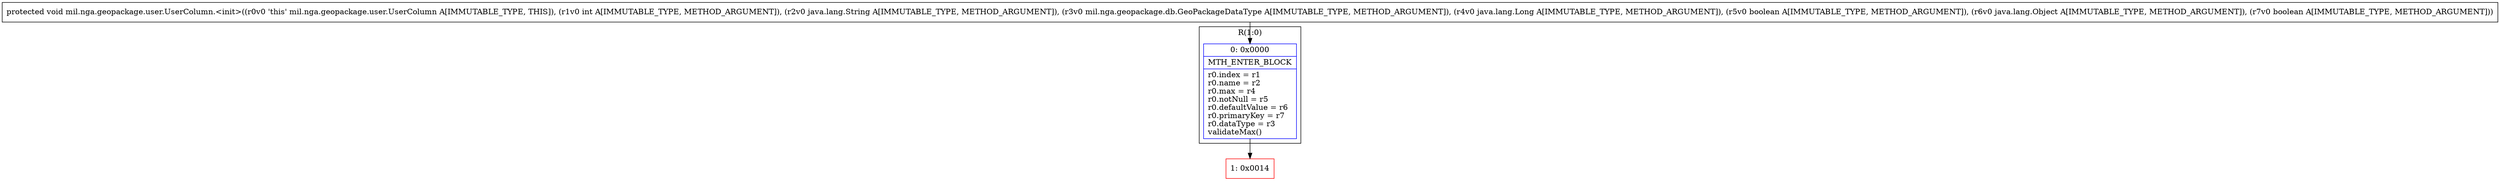 digraph "CFG formil.nga.geopackage.user.UserColumn.\<init\>(ILjava\/lang\/String;Lmil\/nga\/geopackage\/db\/GeoPackageDataType;Ljava\/lang\/Long;ZLjava\/lang\/Object;Z)V" {
subgraph cluster_Region_462252395 {
label = "R(1:0)";
node [shape=record,color=blue];
Node_0 [shape=record,label="{0\:\ 0x0000|MTH_ENTER_BLOCK\l|r0.index = r1\lr0.name = r2\lr0.max = r4\lr0.notNull = r5\lr0.defaultValue = r6\lr0.primaryKey = r7\lr0.dataType = r3\lvalidateMax()\l}"];
}
Node_1 [shape=record,color=red,label="{1\:\ 0x0014}"];
MethodNode[shape=record,label="{protected void mil.nga.geopackage.user.UserColumn.\<init\>((r0v0 'this' mil.nga.geopackage.user.UserColumn A[IMMUTABLE_TYPE, THIS]), (r1v0 int A[IMMUTABLE_TYPE, METHOD_ARGUMENT]), (r2v0 java.lang.String A[IMMUTABLE_TYPE, METHOD_ARGUMENT]), (r3v0 mil.nga.geopackage.db.GeoPackageDataType A[IMMUTABLE_TYPE, METHOD_ARGUMENT]), (r4v0 java.lang.Long A[IMMUTABLE_TYPE, METHOD_ARGUMENT]), (r5v0 boolean A[IMMUTABLE_TYPE, METHOD_ARGUMENT]), (r6v0 java.lang.Object A[IMMUTABLE_TYPE, METHOD_ARGUMENT]), (r7v0 boolean A[IMMUTABLE_TYPE, METHOD_ARGUMENT])) }"];
MethodNode -> Node_0;
Node_0 -> Node_1;
}

